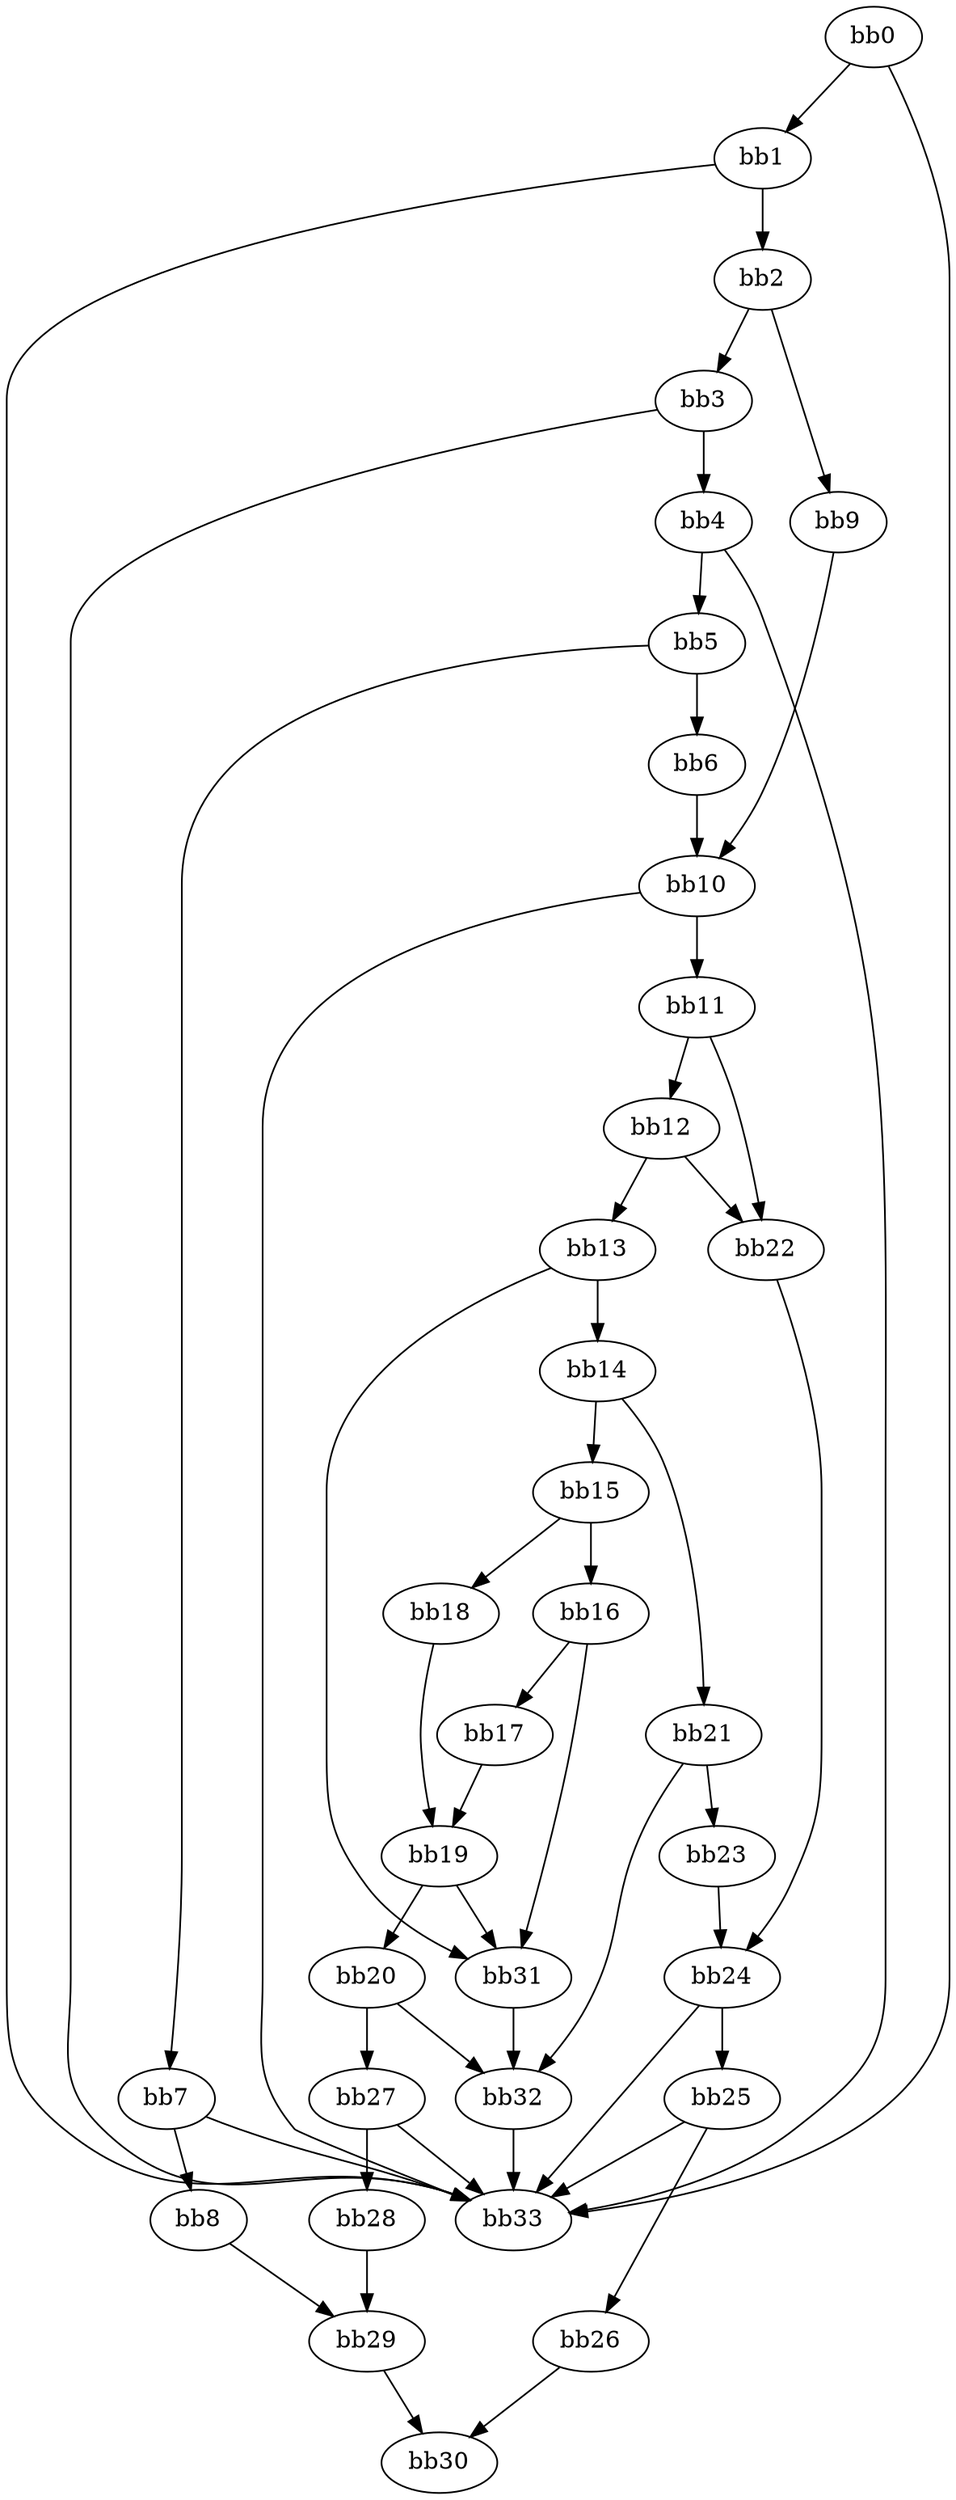 digraph {
    0 [ label = "bb0\l" ]
    1 [ label = "bb1\l" ]
    2 [ label = "bb2\l" ]
    3 [ label = "bb3\l" ]
    4 [ label = "bb4\l" ]
    5 [ label = "bb5\l" ]
    6 [ label = "bb6\l" ]
    7 [ label = "bb7\l" ]
    8 [ label = "bb8\l" ]
    9 [ label = "bb9\l" ]
    10 [ label = "bb10\l" ]
    11 [ label = "bb11\l" ]
    12 [ label = "bb12\l" ]
    13 [ label = "bb13\l" ]
    14 [ label = "bb14\l" ]
    15 [ label = "bb15\l" ]
    16 [ label = "bb16\l" ]
    17 [ label = "bb17\l" ]
    18 [ label = "bb18\l" ]
    19 [ label = "bb19\l" ]
    20 [ label = "bb20\l" ]
    21 [ label = "bb21\l" ]
    22 [ label = "bb22\l" ]
    23 [ label = "bb23\l" ]
    24 [ label = "bb24\l" ]
    25 [ label = "bb25\l" ]
    26 [ label = "bb26\l" ]
    27 [ label = "bb27\l" ]
    28 [ label = "bb28\l" ]
    29 [ label = "bb29\l" ]
    30 [ label = "bb30\l" ]
    31 [ label = "bb31\l" ]
    32 [ label = "bb32\l" ]
    33 [ label = "bb33\l" ]
    0 -> 1 [ ]
    0 -> 33 [ ]
    1 -> 2 [ ]
    1 -> 33 [ ]
    2 -> 3 [ ]
    2 -> 9 [ ]
    3 -> 4 [ ]
    3 -> 33 [ ]
    4 -> 5 [ ]
    4 -> 33 [ ]
    5 -> 6 [ ]
    5 -> 7 [ ]
    6 -> 10 [ ]
    7 -> 8 [ ]
    7 -> 33 [ ]
    8 -> 29 [ ]
    9 -> 10 [ ]
    10 -> 11 [ ]
    10 -> 33 [ ]
    11 -> 12 [ ]
    11 -> 22 [ ]
    12 -> 13 [ ]
    12 -> 22 [ ]
    13 -> 14 [ ]
    13 -> 31 [ ]
    14 -> 15 [ ]
    14 -> 21 [ ]
    15 -> 16 [ ]
    15 -> 18 [ ]
    16 -> 17 [ ]
    16 -> 31 [ ]
    17 -> 19 [ ]
    18 -> 19 [ ]
    19 -> 20 [ ]
    19 -> 31 [ ]
    20 -> 27 [ ]
    20 -> 32 [ ]
    21 -> 23 [ ]
    21 -> 32 [ ]
    22 -> 24 [ ]
    23 -> 24 [ ]
    24 -> 25 [ ]
    24 -> 33 [ ]
    25 -> 26 [ ]
    25 -> 33 [ ]
    26 -> 30 [ ]
    27 -> 28 [ ]
    27 -> 33 [ ]
    28 -> 29 [ ]
    29 -> 30 [ ]
    31 -> 32 [ ]
    32 -> 33 [ ]
}

